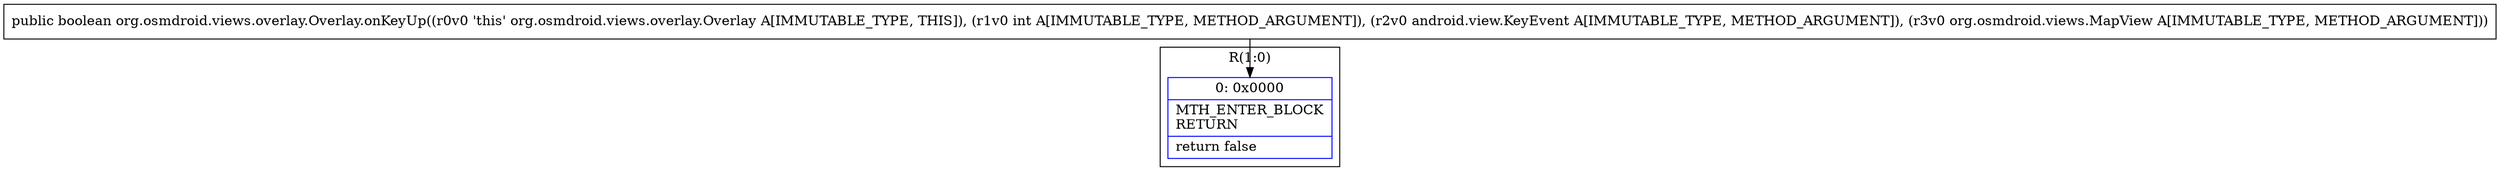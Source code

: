 digraph "CFG fororg.osmdroid.views.overlay.Overlay.onKeyUp(ILandroid\/view\/KeyEvent;Lorg\/osmdroid\/views\/MapView;)Z" {
subgraph cluster_Region_1485281324 {
label = "R(1:0)";
node [shape=record,color=blue];
Node_0 [shape=record,label="{0\:\ 0x0000|MTH_ENTER_BLOCK\lRETURN\l|return false\l}"];
}
MethodNode[shape=record,label="{public boolean org.osmdroid.views.overlay.Overlay.onKeyUp((r0v0 'this' org.osmdroid.views.overlay.Overlay A[IMMUTABLE_TYPE, THIS]), (r1v0 int A[IMMUTABLE_TYPE, METHOD_ARGUMENT]), (r2v0 android.view.KeyEvent A[IMMUTABLE_TYPE, METHOD_ARGUMENT]), (r3v0 org.osmdroid.views.MapView A[IMMUTABLE_TYPE, METHOD_ARGUMENT])) }"];
MethodNode -> Node_0;
}

